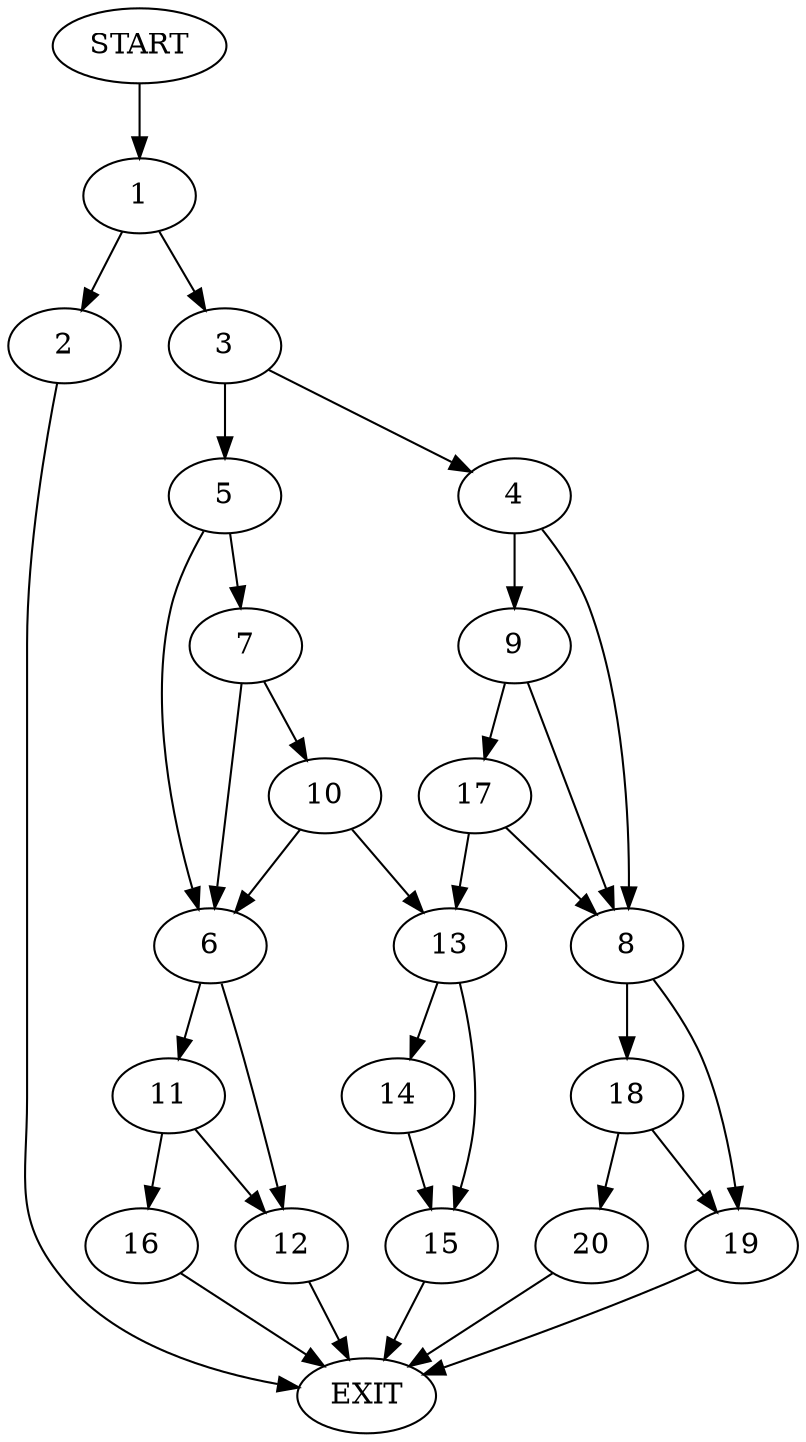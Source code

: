 digraph {
0 [label="START"]
21 [label="EXIT"]
0 -> 1
1 -> 2
1 -> 3
2 -> 21
3 -> 4
3 -> 5
5 -> 6
5 -> 7
4 -> 8
4 -> 9
7 -> 6
7 -> 10
6 -> 11
6 -> 12
10 -> 6
10 -> 13
13 -> 14
13 -> 15
11 -> 16
11 -> 12
12 -> 21
16 -> 21
9 -> 8
9 -> 17
8 -> 18
8 -> 19
17 -> 8
17 -> 13
19 -> 21
18 -> 20
18 -> 19
20 -> 21
14 -> 15
15 -> 21
}
